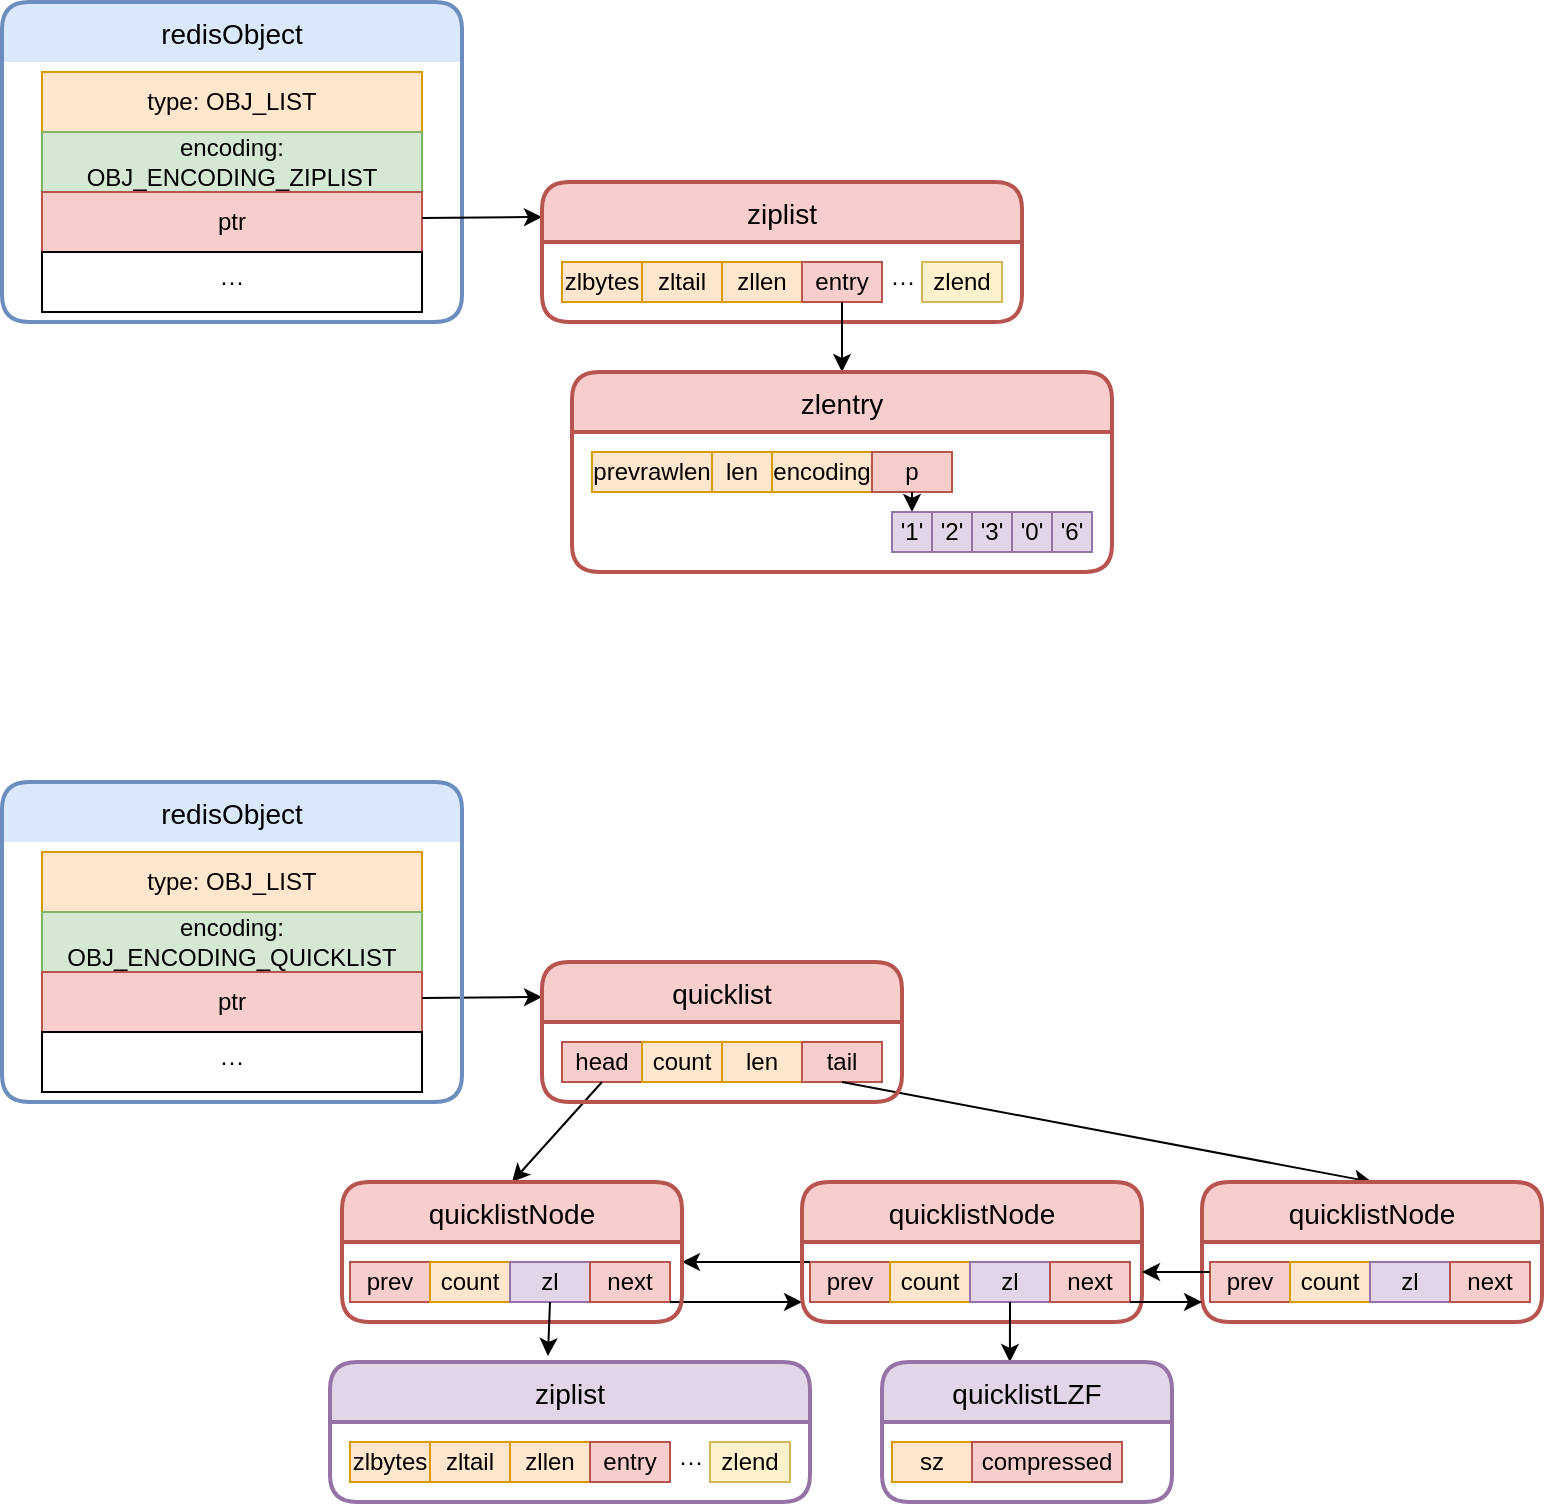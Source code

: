 <mxfile version="13.6.6" type="github">
  <diagram id="dsL6oakeFicBOrvGSXXl" name="Page-1">
    <mxGraphModel dx="946" dy="565" grid="1" gridSize="10" guides="1" tooltips="1" connect="1" arrows="1" fold="1" page="1" pageScale="1" pageWidth="827" pageHeight="1169" math="0" shadow="0">
      <root>
        <mxCell id="0" />
        <mxCell id="1" parent="0" />
        <mxCell id="AwmPWCsKpeCnTsiZ5o42-3" value="type: OBJ_LIST" style="whiteSpace=wrap;html=1;align=center;fillColor=#ffe6cc;strokeColor=#d79b00;" parent="1" vertex="1">
          <mxGeometry x="170" y="335" width="190" height="30" as="geometry" />
        </mxCell>
        <mxCell id="AwmPWCsKpeCnTsiZ5o42-4" value="encoding: OBJ_ENCODING_ZIPLIST" style="whiteSpace=wrap;html=1;align=center;fillColor=#d5e8d4;strokeColor=#82b366;" parent="1" vertex="1">
          <mxGeometry x="170" y="365" width="190" height="30" as="geometry" />
        </mxCell>
        <mxCell id="AwmPWCsKpeCnTsiZ5o42-5" value="ptr" style="whiteSpace=wrap;html=1;align=center;fillColor=#f8cecc;strokeColor=#b85450;" parent="1" vertex="1">
          <mxGeometry x="170" y="395" width="190" height="30" as="geometry" />
        </mxCell>
        <mxCell id="AwmPWCsKpeCnTsiZ5o42-6" value="···" style="whiteSpace=wrap;html=1;align=center;" parent="1" vertex="1">
          <mxGeometry x="170" y="425" width="190" height="30" as="geometry" />
        </mxCell>
        <mxCell id="AwmPWCsKpeCnTsiZ5o42-1" value="redisObject" style="swimlane;childLayout=stackLayout;horizontal=1;startSize=30;horizontalStack=0;rounded=1;fontSize=14;fontStyle=0;strokeWidth=2;resizeParent=0;resizeLast=1;shadow=0;dashed=0;align=center;swimlaneLine=0;fillColor=#dae8fc;strokeColor=#6c8ebf;" parent="1" vertex="1">
          <mxGeometry x="150" y="300" width="230" height="160" as="geometry" />
        </mxCell>
        <mxCell id="sL11Fz4VMmUzkcyhf7-z-1" value="" style="endArrow=classic;html=1;entryX=0;entryY=0.25;entryDx=0;entryDy=0;" parent="1" target="sL11Fz4VMmUzkcyhf7-z-2" edge="1">
          <mxGeometry width="50" height="50" relative="1" as="geometry">
            <mxPoint x="360" y="408" as="sourcePoint" />
            <mxPoint x="430" y="410" as="targetPoint" />
          </mxGeometry>
        </mxCell>
        <mxCell id="sL11Fz4VMmUzkcyhf7-z-4" value="zlbytes" style="whiteSpace=wrap;html=1;align=center;fillColor=#ffe6cc;strokeColor=#d79b00;" parent="1" vertex="1">
          <mxGeometry x="430" y="430" width="40" height="20" as="geometry" />
        </mxCell>
        <mxCell id="sL11Fz4VMmUzkcyhf7-z-6" value="zltail" style="whiteSpace=wrap;html=1;align=center;fillColor=#ffe6cc;strokeColor=#d79b00;" parent="1" vertex="1">
          <mxGeometry x="470" y="430" width="40" height="20" as="geometry" />
        </mxCell>
        <mxCell id="sL11Fz4VMmUzkcyhf7-z-10" value="zllen" style="whiteSpace=wrap;html=1;align=center;fillColor=#ffe6cc;strokeColor=#d79b00;" parent="1" vertex="1">
          <mxGeometry x="510" y="430" width="40" height="20" as="geometry" />
        </mxCell>
        <mxCell id="sL11Fz4VMmUzkcyhf7-z-11" value="entry" style="whiteSpace=wrap;html=1;align=center;fillColor=#f8cecc;strokeColor=#b85450;" parent="1" vertex="1">
          <mxGeometry x="550" y="430" width="40" height="20" as="geometry" />
        </mxCell>
        <mxCell id="sL11Fz4VMmUzkcyhf7-z-12" value="zlend" style="whiteSpace=wrap;html=1;align=center;fillColor=#fff2cc;strokeColor=#d6b656;" parent="1" vertex="1">
          <mxGeometry x="610" y="430" width="40" height="20" as="geometry" />
        </mxCell>
        <mxCell id="sL11Fz4VMmUzkcyhf7-z-13" value="···" style="text;html=1;align=center;verticalAlign=middle;resizable=0;points=[];autosize=1;" parent="1" vertex="1">
          <mxGeometry x="585" y="430" width="30" height="20" as="geometry" />
        </mxCell>
        <mxCell id="sL11Fz4VMmUzkcyhf7-z-2" value="ziplist" style="swimlane;childLayout=stackLayout;horizontal=1;startSize=30;horizontalStack=0;rounded=1;fontSize=14;fontStyle=0;strokeWidth=2;resizeParent=0;resizeLast=1;shadow=0;dashed=0;align=center;fillColor=#f8cecc;strokeColor=#b85450;" parent="1" vertex="1">
          <mxGeometry x="420" y="390" width="240" height="70" as="geometry" />
        </mxCell>
        <mxCell id="sL11Fz4VMmUzkcyhf7-z-15" value="" style="endArrow=classic;html=1;exitX=0.5;exitY=1;exitDx=0;exitDy=0;entryX=0.5;entryY=0;entryDx=0;entryDy=0;" parent="1" source="sL11Fz4VMmUzkcyhf7-z-11" target="sL11Fz4VMmUzkcyhf7-z-22" edge="1">
          <mxGeometry width="50" height="50" relative="1" as="geometry">
            <mxPoint x="390" y="520" as="sourcePoint" />
            <mxPoint x="570" y="480" as="targetPoint" />
          </mxGeometry>
        </mxCell>
        <mxCell id="sL11Fz4VMmUzkcyhf7-z-16" value="prevrawlen" style="whiteSpace=wrap;html=1;align=center;fillColor=#ffe6cc;strokeColor=#d79b00;" parent="1" vertex="1">
          <mxGeometry x="445" y="525" width="60" height="20" as="geometry" />
        </mxCell>
        <mxCell id="sL11Fz4VMmUzkcyhf7-z-17" value="len" style="whiteSpace=wrap;html=1;align=center;fillColor=#ffe6cc;strokeColor=#d79b00;" parent="1" vertex="1">
          <mxGeometry x="505" y="525" width="30" height="20" as="geometry" />
        </mxCell>
        <mxCell id="sL11Fz4VMmUzkcyhf7-z-18" value="encoding" style="whiteSpace=wrap;html=1;align=center;fillColor=#ffe6cc;strokeColor=#d79b00;" parent="1" vertex="1">
          <mxGeometry x="535" y="525" width="50" height="20" as="geometry" />
        </mxCell>
        <mxCell id="sL11Fz4VMmUzkcyhf7-z-19" value="p" style="whiteSpace=wrap;html=1;align=center;fillColor=#f8cecc;strokeColor=#b85450;" parent="1" vertex="1">
          <mxGeometry x="585" y="525" width="40" height="20" as="geometry" />
        </mxCell>
        <mxCell id="sL11Fz4VMmUzkcyhf7-z-23" value="" style="endArrow=classic;html=1;exitX=0.5;exitY=1;exitDx=0;exitDy=0;entryX=0.5;entryY=0;entryDx=0;entryDy=0;" parent="1" source="sL11Fz4VMmUzkcyhf7-z-19" target="sL11Fz4VMmUzkcyhf7-z-25" edge="1">
          <mxGeometry width="50" height="50" relative="1" as="geometry">
            <mxPoint x="505" y="565" as="sourcePoint" />
            <mxPoint x="665" y="525" as="targetPoint" />
          </mxGeometry>
        </mxCell>
        <mxCell id="sL11Fz4VMmUzkcyhf7-z-25" value="&#39;1&#39;" style="whiteSpace=wrap;html=1;align=center;fillColor=#e1d5e7;strokeColor=#9673a6;" parent="1" vertex="1">
          <mxGeometry x="595" y="555" width="20" height="20" as="geometry" />
        </mxCell>
        <mxCell id="sL11Fz4VMmUzkcyhf7-z-26" value="&#39;2&#39;" style="whiteSpace=wrap;html=1;align=center;fillColor=#e1d5e7;strokeColor=#9673a6;" parent="1" vertex="1">
          <mxGeometry x="615" y="555" width="20" height="20" as="geometry" />
        </mxCell>
        <mxCell id="sL11Fz4VMmUzkcyhf7-z-27" value="&#39;3&#39;" style="whiteSpace=wrap;html=1;align=center;fillColor=#e1d5e7;strokeColor=#9673a6;" parent="1" vertex="1">
          <mxGeometry x="635" y="555" width="20" height="20" as="geometry" />
        </mxCell>
        <mxCell id="sL11Fz4VMmUzkcyhf7-z-28" value="&#39;0&#39;" style="whiteSpace=wrap;html=1;align=center;fillColor=#e1d5e7;strokeColor=#9673a6;" parent="1" vertex="1">
          <mxGeometry x="655" y="555" width="20" height="20" as="geometry" />
        </mxCell>
        <mxCell id="sL11Fz4VMmUzkcyhf7-z-29" value="&#39;6&#39;" style="whiteSpace=wrap;html=1;align=center;fillColor=#e1d5e7;strokeColor=#9673a6;" parent="1" vertex="1">
          <mxGeometry x="675" y="555" width="20" height="20" as="geometry" />
        </mxCell>
        <mxCell id="sL11Fz4VMmUzkcyhf7-z-22" value="zlentry" style="swimlane;childLayout=stackLayout;horizontal=1;startSize=30;horizontalStack=0;rounded=1;fontSize=14;fontStyle=0;strokeWidth=2;resizeParent=0;resizeLast=1;shadow=0;dashed=0;align=center;fillColor=#f8cecc;strokeColor=#b85450;" parent="1" vertex="1">
          <mxGeometry x="435" y="485" width="270" height="100" as="geometry" />
        </mxCell>
        <mxCell id="sL11Fz4VMmUzkcyhf7-z-30" value="type: OBJ_LIST" style="whiteSpace=wrap;html=1;align=center;fillColor=#ffe6cc;strokeColor=#d79b00;" parent="1" vertex="1">
          <mxGeometry x="170" y="725" width="190" height="30" as="geometry" />
        </mxCell>
        <mxCell id="sL11Fz4VMmUzkcyhf7-z-31" value="encoding: OBJ_ENCODING_QUICKLIST" style="whiteSpace=wrap;html=1;align=center;fillColor=#d5e8d4;strokeColor=#82b366;" parent="1" vertex="1">
          <mxGeometry x="170" y="755" width="190" height="30" as="geometry" />
        </mxCell>
        <mxCell id="sL11Fz4VMmUzkcyhf7-z-32" value="ptr" style="whiteSpace=wrap;html=1;align=center;fillColor=#f8cecc;strokeColor=#b85450;" parent="1" vertex="1">
          <mxGeometry x="170" y="785" width="190" height="30" as="geometry" />
        </mxCell>
        <mxCell id="sL11Fz4VMmUzkcyhf7-z-33" value="···" style="whiteSpace=wrap;html=1;align=center;" parent="1" vertex="1">
          <mxGeometry x="170" y="815" width="190" height="30" as="geometry" />
        </mxCell>
        <mxCell id="sL11Fz4VMmUzkcyhf7-z-35" value="" style="endArrow=classic;html=1;entryX=0;entryY=0.25;entryDx=0;entryDy=0;" parent="1" target="sL11Fz4VMmUzkcyhf7-z-42" edge="1">
          <mxGeometry width="50" height="50" relative="1" as="geometry">
            <mxPoint x="360" y="798" as="sourcePoint" />
            <mxPoint x="430" y="800" as="targetPoint" />
          </mxGeometry>
        </mxCell>
        <mxCell id="sL11Fz4VMmUzkcyhf7-z-36" value="head" style="whiteSpace=wrap;html=1;align=center;fillColor=#f8cecc;strokeColor=#b85450;" parent="1" vertex="1">
          <mxGeometry x="430" y="820" width="40" height="20" as="geometry" />
        </mxCell>
        <mxCell id="sL11Fz4VMmUzkcyhf7-z-37" value="count" style="whiteSpace=wrap;html=1;align=center;fillColor=#ffe6cc;strokeColor=#d79b00;" parent="1" vertex="1">
          <mxGeometry x="470" y="820" width="40" height="20" as="geometry" />
        </mxCell>
        <mxCell id="sL11Fz4VMmUzkcyhf7-z-38" value="len" style="whiteSpace=wrap;html=1;align=center;fillColor=#ffe6cc;strokeColor=#d79b00;" parent="1" vertex="1">
          <mxGeometry x="510" y="820" width="40" height="20" as="geometry" />
        </mxCell>
        <mxCell id="sL11Fz4VMmUzkcyhf7-z-39" value="tail" style="whiteSpace=wrap;html=1;align=center;fillColor=#f8cecc;strokeColor=#b85450;" parent="1" vertex="1">
          <mxGeometry x="550" y="820" width="40" height="20" as="geometry" />
        </mxCell>
        <mxCell id="sL11Fz4VMmUzkcyhf7-z-43" value="" style="endArrow=classic;html=1;entryX=0.5;entryY=0;entryDx=0;entryDy=0;exitX=0.5;exitY=1;exitDx=0;exitDy=0;" parent="1" source="sL11Fz4VMmUzkcyhf7-z-36" target="sL11Fz4VMmUzkcyhf7-z-54" edge="1">
          <mxGeometry width="50" height="50" relative="1" as="geometry">
            <mxPoint x="640" y="860" as="sourcePoint" />
            <mxPoint x="570" y="870" as="targetPoint" />
          </mxGeometry>
        </mxCell>
        <mxCell id="sL11Fz4VMmUzkcyhf7-z-34" value="redisObject" style="swimlane;childLayout=stackLayout;horizontal=1;startSize=30;horizontalStack=0;rounded=1;fontSize=14;fontStyle=0;strokeWidth=2;resizeParent=0;resizeLast=1;shadow=0;dashed=0;align=center;swimlaneLine=0;fillColor=#dae8fc;strokeColor=#6c8ebf;" parent="1" vertex="1">
          <mxGeometry x="150" y="690" width="230" height="160" as="geometry" />
        </mxCell>
        <mxCell id="sL11Fz4VMmUzkcyhf7-z-55" value="prev" style="whiteSpace=wrap;html=1;align=center;fillColor=#f8cecc;strokeColor=#b85450;" parent="1" vertex="1">
          <mxGeometry x="324" y="930" width="40" height="20" as="geometry" />
        </mxCell>
        <mxCell id="sL11Fz4VMmUzkcyhf7-z-56" value="count" style="whiteSpace=wrap;html=1;align=center;fillColor=#ffe6cc;strokeColor=#d79b00;" parent="1" vertex="1">
          <mxGeometry x="364" y="930" width="40" height="20" as="geometry" />
        </mxCell>
        <mxCell id="sL11Fz4VMmUzkcyhf7-z-57" value="zl" style="whiteSpace=wrap;html=1;align=center;fillColor=#e1d5e7;strokeColor=#9673a6;" parent="1" vertex="1">
          <mxGeometry x="404" y="930" width="40" height="20" as="geometry" />
        </mxCell>
        <mxCell id="sL11Fz4VMmUzkcyhf7-z-58" value="next" style="whiteSpace=wrap;html=1;align=center;fillColor=#f8cecc;strokeColor=#b85450;" parent="1" vertex="1">
          <mxGeometry x="444" y="930" width="40" height="20" as="geometry" />
        </mxCell>
        <mxCell id="sL11Fz4VMmUzkcyhf7-z-63" value="prev" style="whiteSpace=wrap;html=1;align=center;fillColor=#f8cecc;strokeColor=#b85450;" parent="1" vertex="1">
          <mxGeometry x="554" y="930" width="40" height="20" as="geometry" />
        </mxCell>
        <mxCell id="sL11Fz4VMmUzkcyhf7-z-64" value="count" style="whiteSpace=wrap;html=1;align=center;fillColor=#ffe6cc;strokeColor=#d79b00;" parent="1" vertex="1">
          <mxGeometry x="594" y="930" width="40" height="20" as="geometry" />
        </mxCell>
        <mxCell id="sL11Fz4VMmUzkcyhf7-z-65" value="zl" style="whiteSpace=wrap;html=1;align=center;fillColor=#e1d5e7;strokeColor=#9673a6;" parent="1" vertex="1">
          <mxGeometry x="634" y="930" width="40" height="20" as="geometry" />
        </mxCell>
        <mxCell id="sL11Fz4VMmUzkcyhf7-z-66" value="next" style="whiteSpace=wrap;html=1;align=center;fillColor=#f8cecc;strokeColor=#b85450;" parent="1" vertex="1">
          <mxGeometry x="674" y="930" width="40" height="20" as="geometry" />
        </mxCell>
        <mxCell id="sL11Fz4VMmUzkcyhf7-z-70" value="" style="endArrow=classic;html=1;exitX=0;exitY=0;exitDx=0;exitDy=0;" parent="1" source="sL11Fz4VMmUzkcyhf7-z-63" edge="1">
          <mxGeometry width="50" height="50" relative="1" as="geometry">
            <mxPoint x="380" y="910" as="sourcePoint" />
            <mxPoint x="490" y="930" as="targetPoint" />
          </mxGeometry>
        </mxCell>
        <mxCell id="sL11Fz4VMmUzkcyhf7-z-75" value="" style="endArrow=classic;html=1;" parent="1" edge="1">
          <mxGeometry width="50" height="50" relative="1" as="geometry">
            <mxPoint x="484" y="950" as="sourcePoint" />
            <mxPoint x="550" y="950" as="targetPoint" />
          </mxGeometry>
        </mxCell>
        <mxCell id="sL11Fz4VMmUzkcyhf7-z-76" value="" style="endArrow=classic;html=1;exitX=0.5;exitY=1;exitDx=0;exitDy=0;entryX=0.5;entryY=0;entryDx=0;entryDy=0;" parent="1" source="sL11Fz4VMmUzkcyhf7-z-39" target="9GAb07feFsV1BC37GYXu-5" edge="1">
          <mxGeometry width="50" height="50" relative="1" as="geometry">
            <mxPoint x="390" y="1030" as="sourcePoint" />
            <mxPoint x="440" y="980" as="targetPoint" />
          </mxGeometry>
        </mxCell>
        <mxCell id="sL11Fz4VMmUzkcyhf7-z-54" value="quicklistNode" style="swimlane;childLayout=stackLayout;horizontal=1;startSize=30;horizontalStack=0;rounded=1;fontSize=14;fontStyle=0;strokeWidth=2;resizeParent=0;resizeLast=1;shadow=0;dashed=0;align=center;fillColor=#f8cecc;strokeColor=#b85450;" parent="1" vertex="1">
          <mxGeometry x="320" y="890" width="170" height="70" as="geometry" />
        </mxCell>
        <mxCell id="sL11Fz4VMmUzkcyhf7-z-67" value="quicklistNode" style="swimlane;childLayout=stackLayout;horizontal=1;startSize=30;horizontalStack=0;rounded=1;fontSize=14;fontStyle=0;strokeWidth=2;resizeParent=0;resizeLast=1;shadow=0;dashed=0;align=center;fillColor=#f8cecc;strokeColor=#b85450;" parent="1" vertex="1">
          <mxGeometry x="550" y="890" width="170" height="70" as="geometry" />
        </mxCell>
        <mxCell id="sL11Fz4VMmUzkcyhf7-z-77" value="" style="endArrow=classic;html=1;exitX=0.5;exitY=1;exitDx=0;exitDy=0;entryX=0.454;entryY=-0.043;entryDx=0;entryDy=0;entryPerimeter=0;" parent="1" source="sL11Fz4VMmUzkcyhf7-z-57" target="sL11Fz4VMmUzkcyhf7-z-84" edge="1">
          <mxGeometry width="50" height="50" relative="1" as="geometry">
            <mxPoint x="390" y="930" as="sourcePoint" />
            <mxPoint x="424" y="980" as="targetPoint" />
          </mxGeometry>
        </mxCell>
        <mxCell id="sL11Fz4VMmUzkcyhf7-z-78" value="zlbytes" style="whiteSpace=wrap;html=1;align=center;fillColor=#ffe6cc;strokeColor=#d79b00;" parent="1" vertex="1">
          <mxGeometry x="324" y="1020" width="40" height="20" as="geometry" />
        </mxCell>
        <mxCell id="sL11Fz4VMmUzkcyhf7-z-79" value="zltail" style="whiteSpace=wrap;html=1;align=center;fillColor=#ffe6cc;strokeColor=#d79b00;" parent="1" vertex="1">
          <mxGeometry x="364" y="1020" width="40" height="20" as="geometry" />
        </mxCell>
        <mxCell id="sL11Fz4VMmUzkcyhf7-z-80" value="zllen" style="whiteSpace=wrap;html=1;align=center;fillColor=#ffe6cc;strokeColor=#d79b00;" parent="1" vertex="1">
          <mxGeometry x="404" y="1020" width="40" height="20" as="geometry" />
        </mxCell>
        <mxCell id="sL11Fz4VMmUzkcyhf7-z-81" value="entry" style="whiteSpace=wrap;html=1;align=center;fillColor=#f8cecc;strokeColor=#b85450;" parent="1" vertex="1">
          <mxGeometry x="444" y="1020" width="40" height="20" as="geometry" />
        </mxCell>
        <mxCell id="sL11Fz4VMmUzkcyhf7-z-82" value="zlend" style="whiteSpace=wrap;html=1;align=center;fillColor=#fff2cc;strokeColor=#d6b656;" parent="1" vertex="1">
          <mxGeometry x="504" y="1020" width="40" height="20" as="geometry" />
        </mxCell>
        <mxCell id="sL11Fz4VMmUzkcyhf7-z-83" value="···" style="text;html=1;align=center;verticalAlign=middle;resizable=0;points=[];autosize=1;" parent="1" vertex="1">
          <mxGeometry x="479" y="1020" width="30" height="20" as="geometry" />
        </mxCell>
        <mxCell id="sL11Fz4VMmUzkcyhf7-z-84" value="ziplist" style="swimlane;childLayout=stackLayout;horizontal=1;startSize=30;horizontalStack=0;rounded=1;fontSize=14;fontStyle=0;strokeWidth=2;resizeParent=0;resizeLast=1;shadow=0;dashed=0;align=center;fillColor=#e1d5e7;strokeColor=#9673a6;" parent="1" vertex="1">
          <mxGeometry x="314" y="980" width="240" height="70" as="geometry" />
        </mxCell>
        <mxCell id="sL11Fz4VMmUzkcyhf7-z-42" value="quicklist" style="swimlane;childLayout=stackLayout;horizontal=1;startSize=30;horizontalStack=0;rounded=1;fontSize=14;fontStyle=0;strokeWidth=2;resizeParent=0;resizeLast=1;shadow=0;dashed=0;align=center;fillColor=#f8cecc;strokeColor=#b85450;" parent="1" vertex="1">
          <mxGeometry x="420" y="780" width="180" height="70" as="geometry" />
        </mxCell>
        <mxCell id="9GAb07feFsV1BC37GYXu-1" value="prev" style="whiteSpace=wrap;html=1;align=center;fillColor=#f8cecc;strokeColor=#b85450;" vertex="1" parent="1">
          <mxGeometry x="754" y="930" width="40" height="20" as="geometry" />
        </mxCell>
        <mxCell id="9GAb07feFsV1BC37GYXu-2" value="count" style="whiteSpace=wrap;html=1;align=center;fillColor=#ffe6cc;strokeColor=#d79b00;" vertex="1" parent="1">
          <mxGeometry x="794" y="930" width="40" height="20" as="geometry" />
        </mxCell>
        <mxCell id="9GAb07feFsV1BC37GYXu-3" value="zl" style="whiteSpace=wrap;html=1;align=center;fillColor=#e1d5e7;strokeColor=#9673a6;" vertex="1" parent="1">
          <mxGeometry x="834" y="930" width="40" height="20" as="geometry" />
        </mxCell>
        <mxCell id="9GAb07feFsV1BC37GYXu-4" value="next" style="whiteSpace=wrap;html=1;align=center;fillColor=#f8cecc;strokeColor=#b85450;" vertex="1" parent="1">
          <mxGeometry x="874" y="930" width="40" height="20" as="geometry" />
        </mxCell>
        <mxCell id="9GAb07feFsV1BC37GYXu-5" value="quicklistNode" style="swimlane;childLayout=stackLayout;horizontal=1;startSize=30;horizontalStack=0;rounded=1;fontSize=14;fontStyle=0;strokeWidth=2;resizeParent=0;resizeLast=1;shadow=0;dashed=0;align=center;fillColor=#f8cecc;strokeColor=#b85450;" vertex="1" parent="1">
          <mxGeometry x="750" y="890" width="170" height="70" as="geometry" />
        </mxCell>
        <mxCell id="9GAb07feFsV1BC37GYXu-6" value="sz" style="whiteSpace=wrap;html=1;align=center;fillColor=#ffe6cc;strokeColor=#d79b00;" vertex="1" parent="1">
          <mxGeometry x="595" y="1020" width="40" height="20" as="geometry" />
        </mxCell>
        <mxCell id="9GAb07feFsV1BC37GYXu-7" value="compressed" style="whiteSpace=wrap;html=1;align=center;fillColor=#f8cecc;strokeColor=#b85450;" vertex="1" parent="1">
          <mxGeometry x="635" y="1020" width="75" height="20" as="geometry" />
        </mxCell>
        <mxCell id="9GAb07feFsV1BC37GYXu-13" value="" style="endArrow=classic;html=1;exitX=0.5;exitY=1;exitDx=0;exitDy=0;entryX=0.441;entryY=0;entryDx=0;entryDy=0;entryPerimeter=0;" edge="1" parent="1" source="sL11Fz4VMmUzkcyhf7-z-65" target="9GAb07feFsV1BC37GYXu-12">
          <mxGeometry width="50" height="50" relative="1" as="geometry">
            <mxPoint x="610" y="870" as="sourcePoint" />
            <mxPoint x="660" y="820" as="targetPoint" />
          </mxGeometry>
        </mxCell>
        <mxCell id="9GAb07feFsV1BC37GYXu-12" value="quicklistLZF" style="swimlane;childLayout=stackLayout;horizontal=1;startSize=30;horizontalStack=0;rounded=1;fontSize=14;fontStyle=0;strokeWidth=2;resizeParent=0;resizeLast=1;shadow=0;dashed=0;align=center;fillColor=#e1d5e7;strokeColor=#9673a6;" vertex="1" parent="1">
          <mxGeometry x="590" y="980" width="145" height="70" as="geometry" />
        </mxCell>
        <mxCell id="9GAb07feFsV1BC37GYXu-14" value="" style="endArrow=classic;html=1;" edge="1" parent="1">
          <mxGeometry width="50" height="50" relative="1" as="geometry">
            <mxPoint x="714" y="950" as="sourcePoint" />
            <mxPoint x="750" y="950" as="targetPoint" />
          </mxGeometry>
        </mxCell>
        <mxCell id="9GAb07feFsV1BC37GYXu-15" value="" style="endArrow=classic;html=1;exitX=0;exitY=0.25;exitDx=0;exitDy=0;" edge="1" parent="1" source="9GAb07feFsV1BC37GYXu-1">
          <mxGeometry width="50" height="50" relative="1" as="geometry">
            <mxPoint x="610" y="870" as="sourcePoint" />
            <mxPoint x="720" y="935" as="targetPoint" />
          </mxGeometry>
        </mxCell>
      </root>
    </mxGraphModel>
  </diagram>
</mxfile>
